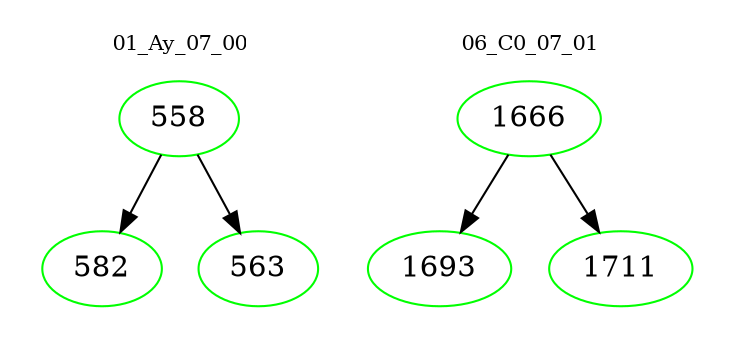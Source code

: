 digraph{
subgraph cluster_0 {
color = white
label = "01_Ay_07_00";
fontsize=10;
T0_558 [label="558", color="green"]
T0_558 -> T0_582 [color="black"]
T0_582 [label="582", color="green"]
T0_558 -> T0_563 [color="black"]
T0_563 [label="563", color="green"]
}
subgraph cluster_1 {
color = white
label = "06_C0_07_01";
fontsize=10;
T1_1666 [label="1666", color="green"]
T1_1666 -> T1_1693 [color="black"]
T1_1693 [label="1693", color="green"]
T1_1666 -> T1_1711 [color="black"]
T1_1711 [label="1711", color="green"]
}
}

